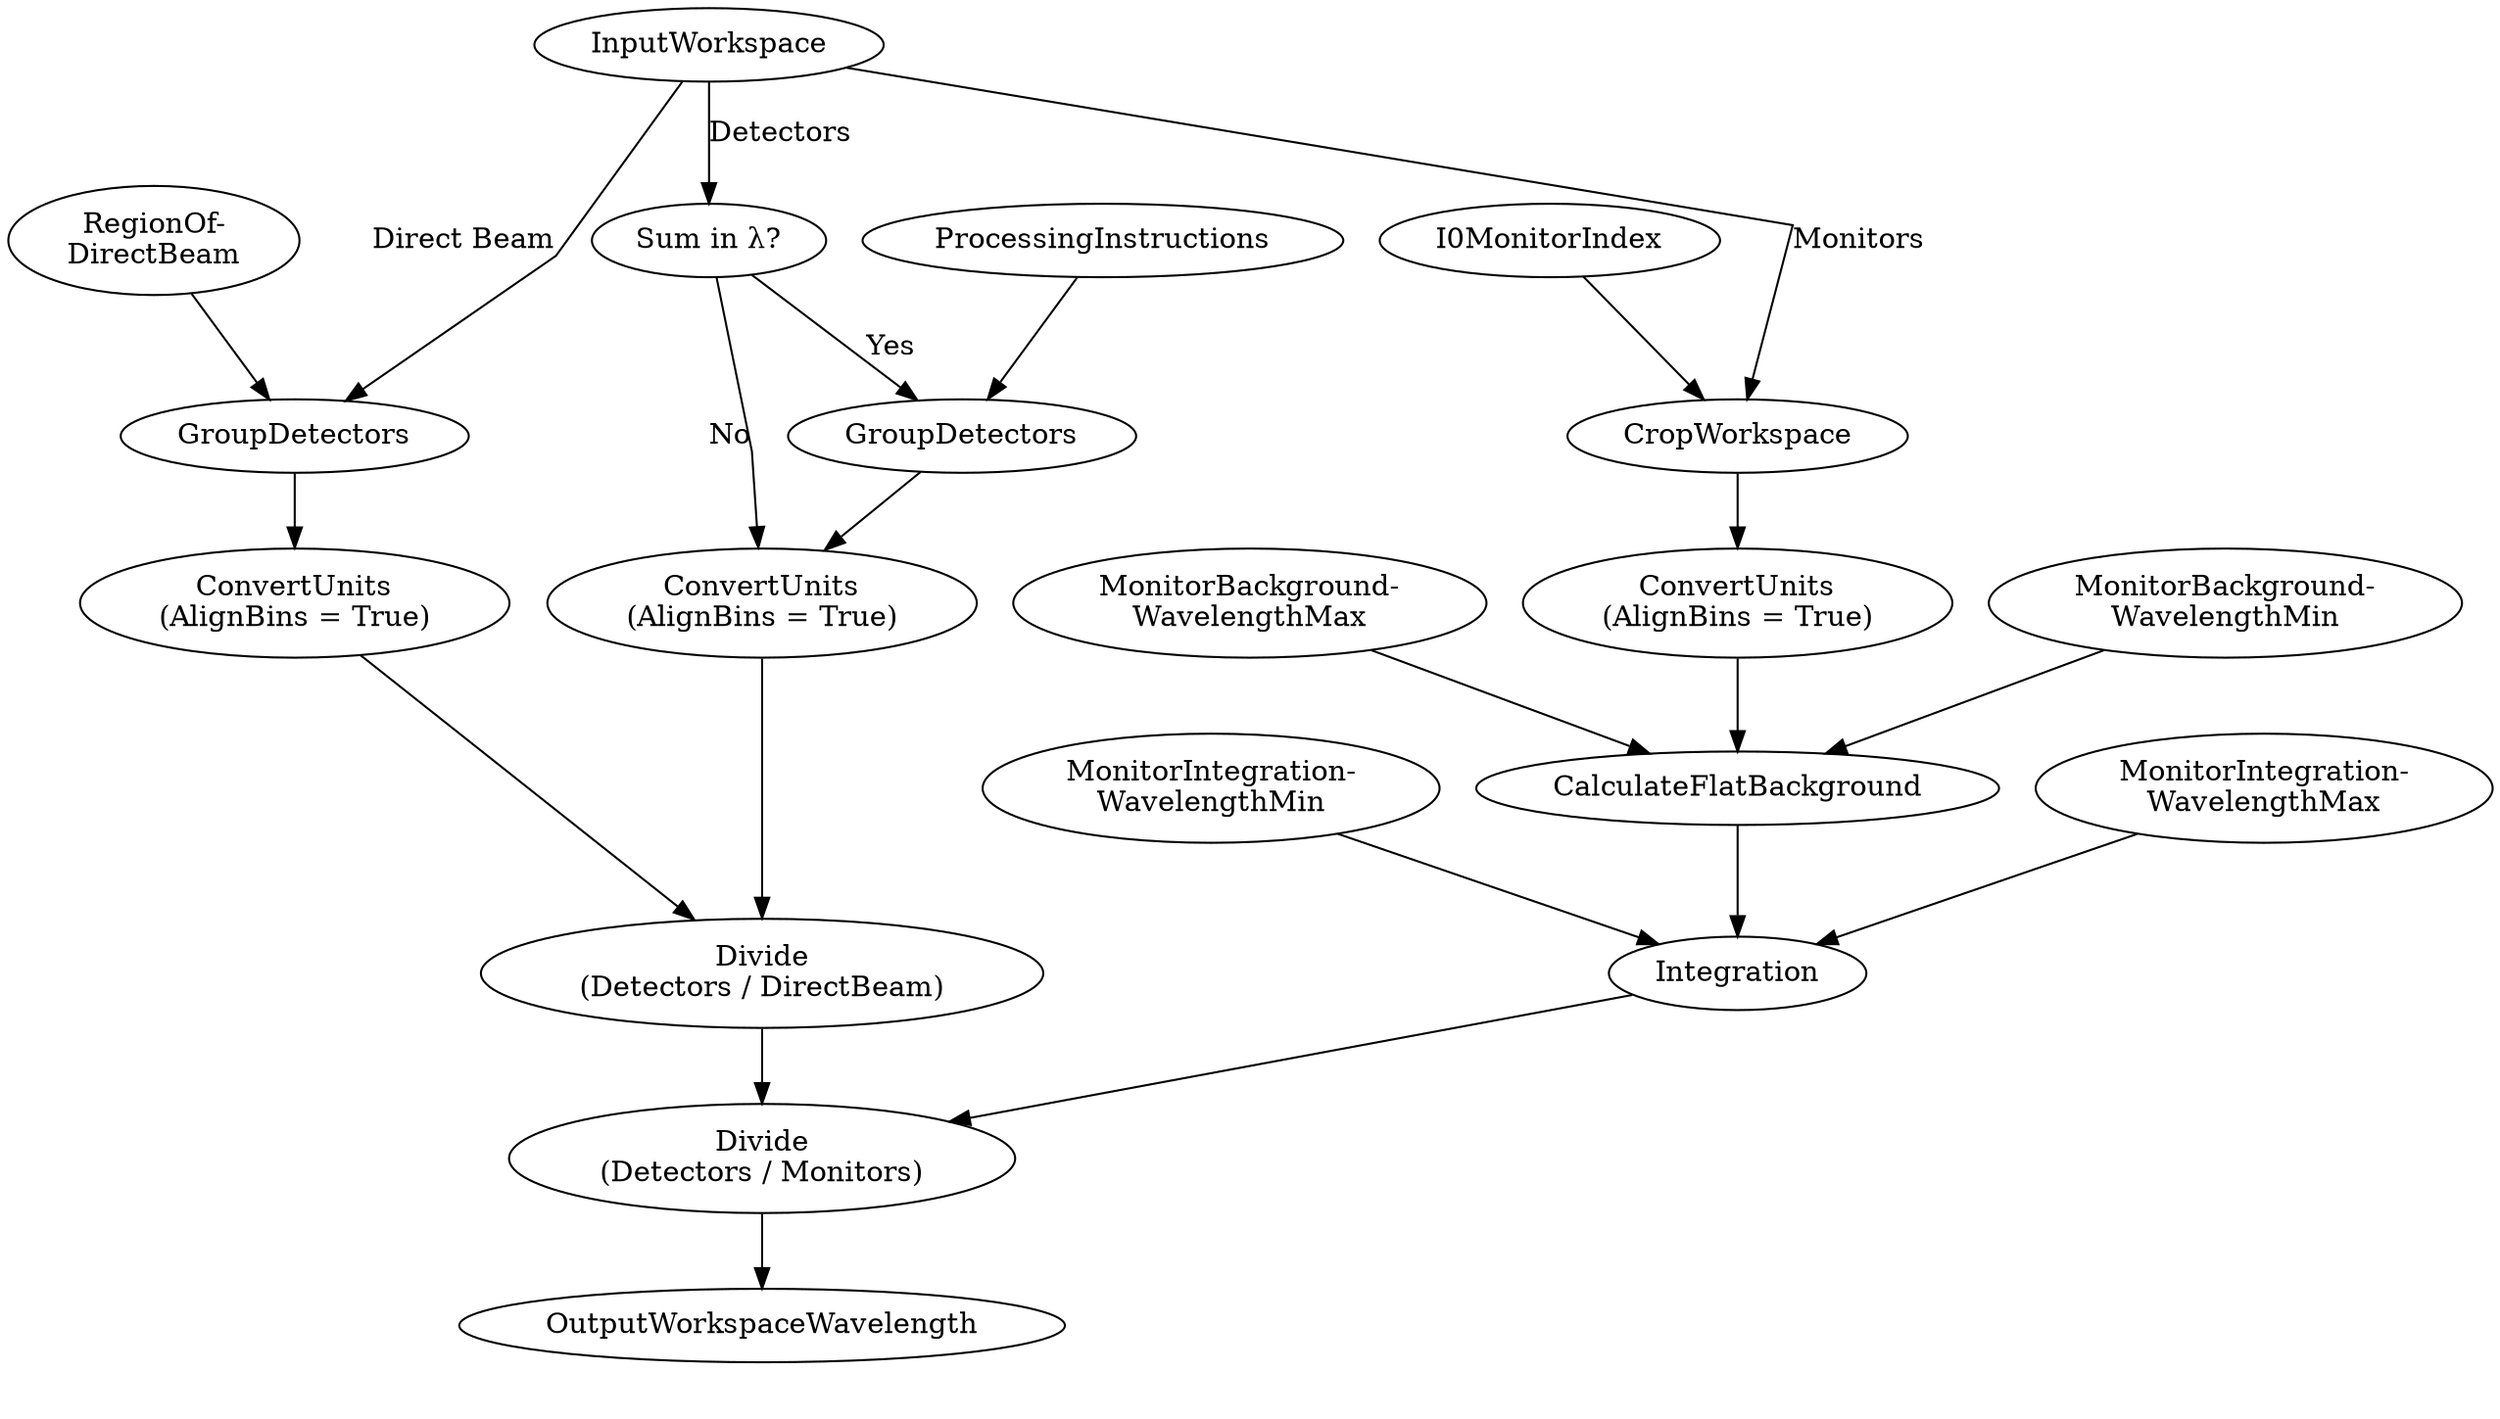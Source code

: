 digraph ReflectometryReductionOne {
splines=line
label = "\n"
rankdir = TB;
 //$global_style

subgraph params {
 //$param_style
  inputWS             [label="InputWorkspace"]
  outputWS            [label="OutputWorkspaceWavelength"]
  procCommands        [label="ProcessingInstructions"]
  monitorIndex        [label="I0MonitorIndex"]
  regionOfDirectBeam  [label="RegionOf-\nDirectBeam"]
  monIntWavMax        [label="MonitorIntegration-\nWavelengthMax"]
  monIntWavMin        [label="MonitorIntegration-\nWavelengthMin"]
  monBackWavMin       [label="MonitorBackground-\nWavelengthMin"]
  monBackWavMax       [label="MonitorBackground-\nWavelengthMax"]
}

subgraph decisions {
 //$decision_style
  checkSumInLam   [label="Sum in &lambda;?"]
}

subgraph algorithms {
 //$algorithm_style
  convertDet    [label="ConvertUnits\n(AlignBins = True)"]
  convertDB     [label="ConvertUnits\n(AlignBins = True)"]
  convertMon    [label="ConvertUnits\n(AlignBins = True)", group=g11]
  groupDet      [label="GroupDetectors"]
  cropMonWS     [label="CropWorkspace", group=g11]
  calcFlatBg    [label="CalculateFlatBackground", group=g11]
  intMon        [label="Integration", group=g11]
  groupDetRDB   [label="GroupDetectors"]
  divideDetMon  [label="Divide\n(Detectors / Monitors)", group=g1]
  divideDetRDB  [label="Divide\n(Detectors / DirectBeam)", group=g1]
}

subgraph processes {
 //$process_style
}

subgraph values {
 //$value_style
}

inputWS			-> checkSumInLam	[label="Detectors"]
inputWS			-> groupDetRDB		[label="Direct Beam"]
inputWS			-> cropMonWS		[label="Monitors"]

checkSumInLam           -> convertDet [label="No"]
checkSumInLam           -> groupDet   [label="Yes"]
groupDet		-> convertDet

procCommands		-> groupDet

regionOfDirectBeam	-> groupDetRDB
groupDetRDB		-> convertDB

monitorIndex		-> cropMonWS
cropMonWS		-> convertMon

convertDet		-> divideDetRDB
convertDB		-> divideDetRDB

convertMon          -> calcFlatBg
monBackWavMin       -> calcFlatBg
monBackWavMax       -> calcFlatBg
calcFlatBg          -> intMon
monIntWavMin        -> intMon
monIntWavMax        -> intMon

divideDetRDB        -> divideDetMon
intMon              -> divideDetMon
divideDetMon        -> outputWS

{rank=same; groupDet; groupDetRDB; cropMonWS}
{rank=same; convertDet; convertDB; convertMon}
{rank=same; monIntWavMin; monIntWavMax}
{rank=same; divideDetRDB; intMon}
{rank=same; monBackWavMin; monBackWavMax}
}

